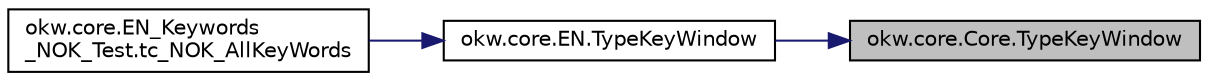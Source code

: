 digraph "okw.core.Core.TypeKeyWindow"
{
 // INTERACTIVE_SVG=YES
 // LATEX_PDF_SIZE
  edge [fontname="Helvetica",fontsize="10",labelfontname="Helvetica",labelfontsize="10"];
  node [fontname="Helvetica",fontsize="10",shape=record];
  rankdir="RL";
  Node3847 [label="okw.core.Core.TypeKeyWindow",height=0.2,width=0.4,color="black", fillcolor="grey75", style="filled", fontcolor="black",tooltip="Tastatureingabe in ein bestimmtes Fensterobjekt."];
  Node3847 -> Node3848 [dir="back",color="midnightblue",fontsize="10",style="solid",fontname="Helvetica"];
  Node3848 [label="okw.core.EN.TypeKeyWindow",height=0.2,width=0.4,color="black", fillcolor="white", style="filled",URL="$classokw_1_1core_1_1_e_n.html#a26a7f06e28d3827614961408314625c7",tooltip="Tastatureingabe in ein bestimmtes Fensterobjekt."];
  Node3848 -> Node3849 [dir="back",color="midnightblue",fontsize="10",style="solid",fontname="Helvetica"];
  Node3849 [label="okw.core.EN_Keywords\l_NOK_Test.tc_NOK_AllKeyWords",height=0.2,width=0.4,color="black", fillcolor="white", style="filled",URL="$classokw_1_1core_1_1_e_n___keywords___n_o_k___test.html#a81a960a2341dfb0e27da7871291c84dc",tooltip="Prüft methoden aufruf für einen einfachen Click."];
}
